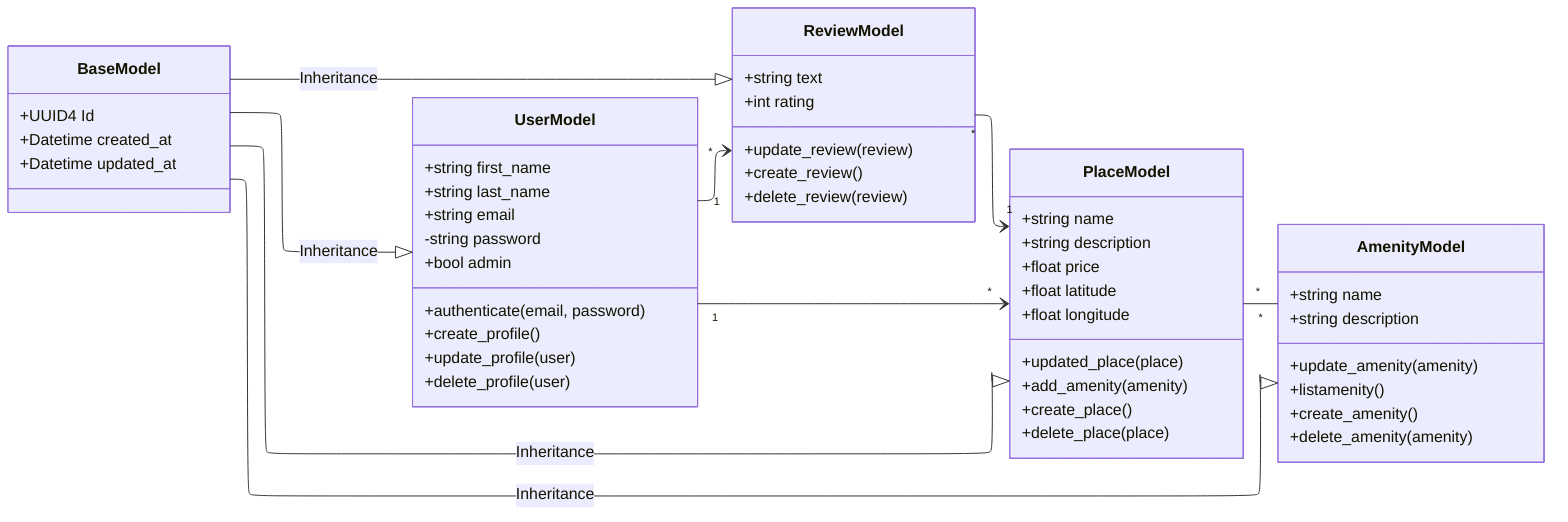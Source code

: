 ---
config:
  layout: elk
  theme: mc
---
classDiagram
direction LR
    class PlaceModel {
	    +string name
	    +string description
	    +float price
	    +float latitude
	    +float longitude
	    +updated_place(place)
	    +add_amenity(amenity)
	    +create_place()
	    +delete_place(place)
    }
    class AmenityModel {
	    +string name
	    +string description
	    +update_amenity(amenity)
	    +listamenity()
	    +create_amenity()
	    +delete_amenity(amenity)
    }
    class UserModel {
	    +string first_name
	    +string last_name
	    +string email
	    -string password
	    +bool admin
	    +authenticate(email, password)
	    +create_profile()
	    +update_profile(user)
	    +delete_profile(user)
    }
    class ReviewModel {
	    +string text
	    +int rating
	    +update_review(review)
	    +create_review()
	    +delete_review(review)
    }
    class BaseModel {
	    +UUID4 Id
	    +Datetime created_at
	    +Datetime updated_at
    }
    BaseModel --|> ReviewModel : Inheritance
    BaseModel --|> PlaceModel : Inheritance
    BaseModel --|> UserModel : Inheritance
    BaseModel --|> AmenityModel : Inheritance
    UserModel "1" --> "*" PlaceModel
    UserModel "1" --> "*" ReviewModel
    ReviewModel "*" --> "1" PlaceModel
    PlaceModel "*" -- "*" AmenityModel